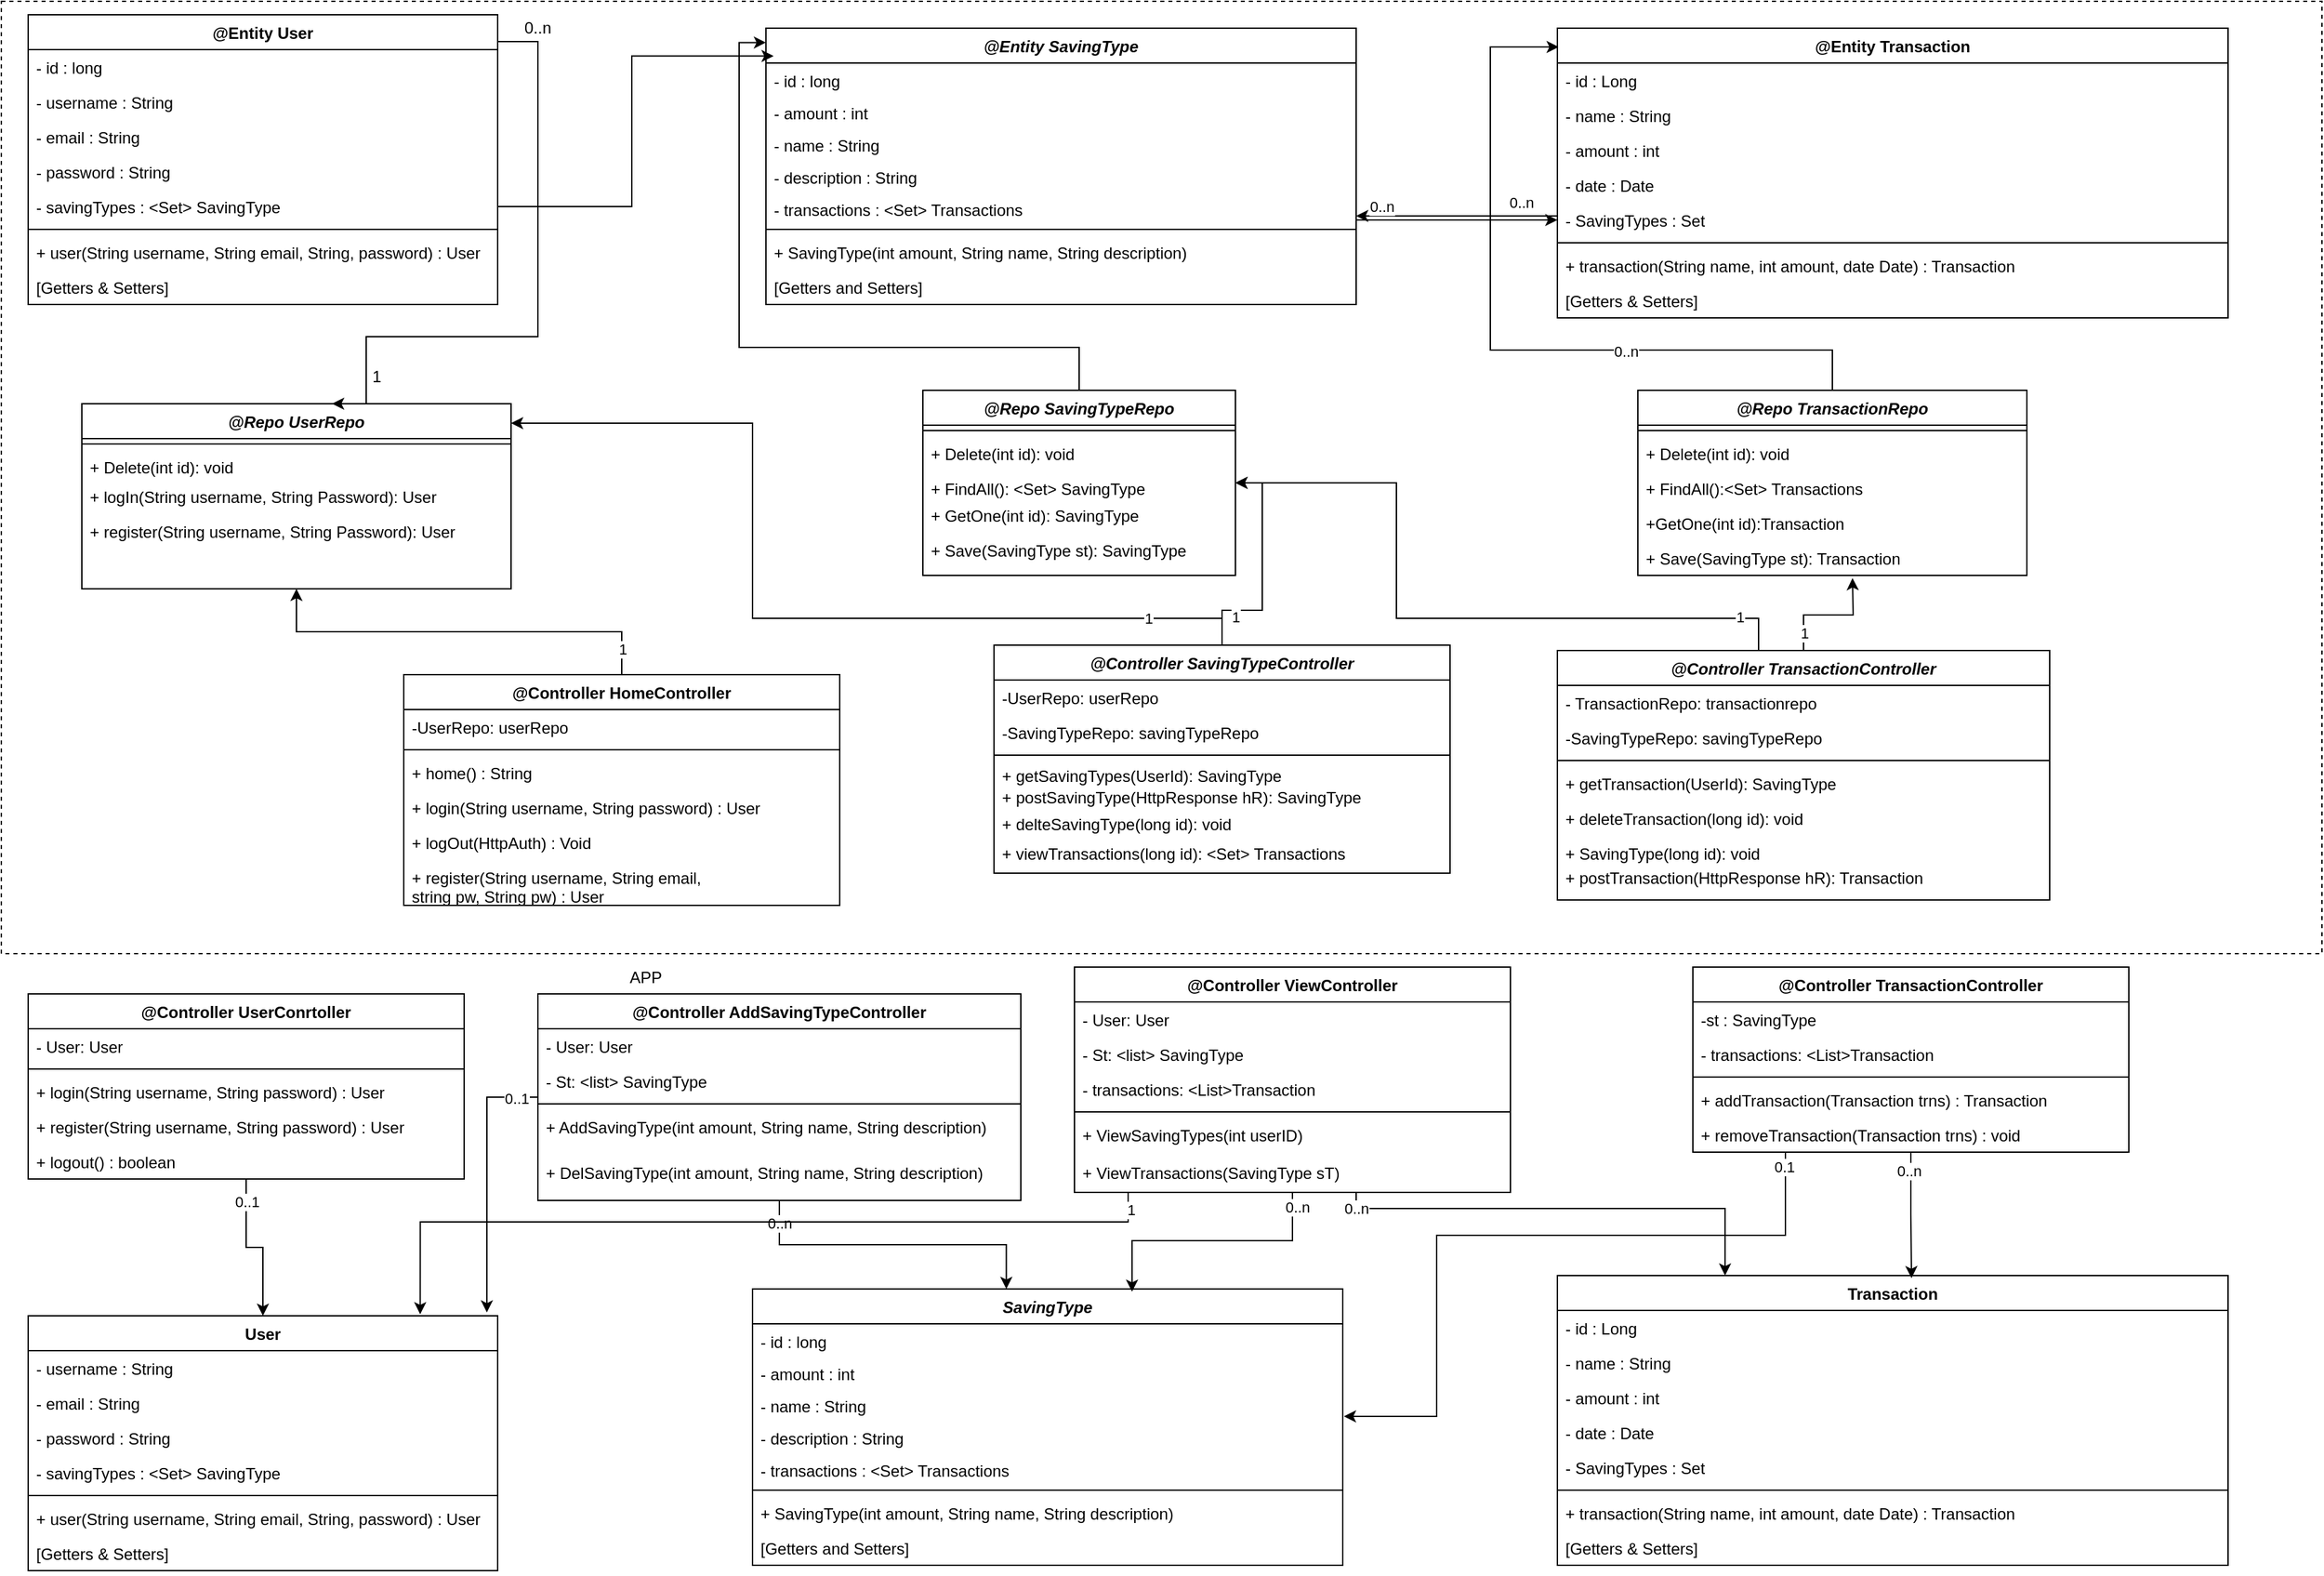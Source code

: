 <mxfile version="14.4.2" type="device"><diagram id="C5RBs43oDa-KdzZeNtuy" name="Page-1"><mxGraphModel dx="4264" dy="1872" grid="1" gridSize="10" guides="1" tooltips="1" connect="1" arrows="1" fold="1" page="1" pageScale="1" pageWidth="827" pageHeight="1169" math="0" shadow="0"><root><mxCell id="WIyWlLk6GJQsqaUBKTNV-0"/><mxCell id="WIyWlLk6GJQsqaUBKTNV-1" parent="WIyWlLk6GJQsqaUBKTNV-0"/><mxCell id="amYVbLaIpJtl5_xowqrX-1" value="" style="rounded=0;whiteSpace=wrap;html=1;fillColor=none;dashed=1;" parent="WIyWlLk6GJQsqaUBKTNV-1" vertex="1"><mxGeometry x="-20" y="20" width="1730" height="710" as="geometry"/></mxCell><mxCell id="amYVbLaIpJtl5_xowqrX-3" value="&lt;div&gt;APP&lt;/div&gt;&lt;div&gt;&lt;br&gt;&lt;/div&gt;" style="text;html=1;align=center;verticalAlign=middle;resizable=0;points=[];autosize=1;" parent="WIyWlLk6GJQsqaUBKTNV-1" vertex="1"><mxGeometry x="440" y="740" width="40" height="30" as="geometry"/></mxCell><mxCell id="amYVbLaIpJtl5_xowqrX-4" value="@Entity SavingType" style="swimlane;fontStyle=3;align=center;verticalAlign=top;childLayout=stackLayout;horizontal=1;startSize=26;horizontalStack=0;resizeParent=1;resizeLast=0;collapsible=1;marginBottom=0;rounded=0;shadow=0;strokeWidth=1;" parent="WIyWlLk6GJQsqaUBKTNV-1" vertex="1"><mxGeometry x="550" y="40" width="440" height="206" as="geometry"><mxRectangle x="230" y="140" width="160" height="26" as="alternateBounds"/></mxGeometry></mxCell><mxCell id="amYVbLaIpJtl5_xowqrX-5" value="- id : long" style="text;align=left;verticalAlign=top;spacingLeft=4;spacingRight=4;overflow=hidden;rotatable=0;points=[[0,0.5],[1,0.5]];portConstraint=eastwest;" parent="amYVbLaIpJtl5_xowqrX-4" vertex="1"><mxGeometry y="26" width="440" height="24" as="geometry"/></mxCell><mxCell id="AFmu94YP1Q8rwtuMa9Ht-11" value="- amount : int" style="text;align=left;verticalAlign=top;spacingLeft=4;spacingRight=4;overflow=hidden;rotatable=0;points=[[0,0.5],[1,0.5]];portConstraint=eastwest;" vertex="1" parent="amYVbLaIpJtl5_xowqrX-4"><mxGeometry y="50" width="440" height="24" as="geometry"/></mxCell><mxCell id="AFmu94YP1Q8rwtuMa9Ht-12" value="- name : String" style="text;align=left;verticalAlign=top;spacingLeft=4;spacingRight=4;overflow=hidden;rotatable=0;points=[[0,0.5],[1,0.5]];portConstraint=eastwest;" vertex="1" parent="amYVbLaIpJtl5_xowqrX-4"><mxGeometry y="74" width="440" height="24" as="geometry"/></mxCell><mxCell id="AFmu94YP1Q8rwtuMa9Ht-13" value="- description : String" style="text;align=left;verticalAlign=top;spacingLeft=4;spacingRight=4;overflow=hidden;rotatable=0;points=[[0,0.5],[1,0.5]];portConstraint=eastwest;" vertex="1" parent="amYVbLaIpJtl5_xowqrX-4"><mxGeometry y="98" width="440" height="24" as="geometry"/></mxCell><mxCell id="AFmu94YP1Q8rwtuMa9Ht-14" value="- transactions : &lt;Set&gt; Transactions" style="text;align=left;verticalAlign=top;spacingLeft=4;spacingRight=4;overflow=hidden;rotatable=0;points=[[0,0.5],[1,0.5]];portConstraint=eastwest;" vertex="1" parent="amYVbLaIpJtl5_xowqrX-4"><mxGeometry y="122" width="440" height="24" as="geometry"/></mxCell><mxCell id="amYVbLaIpJtl5_xowqrX-8" value="" style="line;html=1;strokeWidth=1;align=left;verticalAlign=middle;spacingTop=-1;spacingLeft=3;spacingRight=3;rotatable=0;labelPosition=right;points=[];portConstraint=eastwest;" parent="amYVbLaIpJtl5_xowqrX-4" vertex="1"><mxGeometry y="146" width="440" height="8" as="geometry"/></mxCell><mxCell id="amYVbLaIpJtl5_xowqrX-9" value="+ SavingType(int amount, String name, String description)" style="text;align=left;verticalAlign=top;spacingLeft=4;spacingRight=4;overflow=hidden;rotatable=0;points=[[0,0.5],[1,0.5]];portConstraint=eastwest;" parent="amYVbLaIpJtl5_xowqrX-4" vertex="1"><mxGeometry y="154" width="440" height="26" as="geometry"/></mxCell><mxCell id="AFmu94YP1Q8rwtuMa9Ht-36" value="[Getters and Setters]" style="text;align=left;verticalAlign=top;spacingLeft=4;spacingRight=4;overflow=hidden;rotatable=0;points=[[0,0.5],[1,0.5]];portConstraint=eastwest;" vertex="1" parent="amYVbLaIpJtl5_xowqrX-4"><mxGeometry y="180" width="440" height="26" as="geometry"/></mxCell><mxCell id="AFmu94YP1Q8rwtuMa9Ht-24" style="edgeStyle=orthogonalEdgeStyle;rounded=0;orthogonalLoop=1;jettySize=auto;html=1;entryX=1;entryY=0.5;entryDx=0;entryDy=0;" edge="1" parent="WIyWlLk6GJQsqaUBKTNV-1" source="amYVbLaIpJtl5_xowqrX-32" target="amYVbLaIpJtl5_xowqrX-44"><mxGeometry relative="1" as="geometry"/></mxCell><mxCell id="AFmu94YP1Q8rwtuMa9Ht-49" value="1" style="edgeLabel;html=1;align=center;verticalAlign=middle;resizable=0;points=[];" vertex="1" connectable="0" parent="AFmu94YP1Q8rwtuMa9Ht-24"><mxGeometry x="-0.748" y="-1" relative="1" as="geometry"><mxPoint x="9" as="offset"/></mxGeometry></mxCell><mxCell id="AFmu94YP1Q8rwtuMa9Ht-55" style="edgeStyle=orthogonalEdgeStyle;rounded=0;orthogonalLoop=1;jettySize=auto;html=1;entryX=1;entryY=0.105;entryDx=0;entryDy=0;entryPerimeter=0;" edge="1" parent="WIyWlLk6GJQsqaUBKTNV-1" source="amYVbLaIpJtl5_xowqrX-32" target="amYVbLaIpJtl5_xowqrX-48"><mxGeometry relative="1" as="geometry"><Array as="points"><mxPoint x="890" y="480"/><mxPoint x="540" y="480"/><mxPoint x="540" y="335"/></Array></mxGeometry></mxCell><mxCell id="AFmu94YP1Q8rwtuMa9Ht-56" value="1" style="edgeLabel;html=1;align=center;verticalAlign=middle;resizable=0;points=[];" vertex="1" connectable="0" parent="AFmu94YP1Q8rwtuMa9Ht-55"><mxGeometry x="-0.784" relative="1" as="geometry"><mxPoint as="offset"/></mxGeometry></mxCell><mxCell id="amYVbLaIpJtl5_xowqrX-32" value="@Controller SavingTypeController" style="swimlane;fontStyle=3;align=center;verticalAlign=top;childLayout=stackLayout;horizontal=1;startSize=26;horizontalStack=0;resizeParent=1;resizeLast=0;collapsible=1;marginBottom=0;rounded=0;shadow=0;strokeWidth=1;" parent="WIyWlLk6GJQsqaUBKTNV-1" vertex="1"><mxGeometry x="720" y="500" width="340" height="170" as="geometry"><mxRectangle x="230" y="140" width="160" height="26" as="alternateBounds"/></mxGeometry></mxCell><mxCell id="AFmu94YP1Q8rwtuMa9Ht-54" value="-UserRepo: userRepo" style="text;align=left;verticalAlign=top;spacingLeft=4;spacingRight=4;overflow=hidden;rotatable=0;points=[[0,0.5],[1,0.5]];portConstraint=eastwest;rounded=0;shadow=0;html=0;" vertex="1" parent="amYVbLaIpJtl5_xowqrX-32"><mxGeometry y="26" width="340" height="26" as="geometry"/></mxCell><mxCell id="AFmu94YP1Q8rwtuMa9Ht-66" value="-SavingTypeRepo: savingTypeRepo" style="text;align=left;verticalAlign=top;spacingLeft=4;spacingRight=4;overflow=hidden;rotatable=0;points=[[0,0.5],[1,0.5]];portConstraint=eastwest;rounded=0;shadow=0;html=0;" vertex="1" parent="amYVbLaIpJtl5_xowqrX-32"><mxGeometry y="52" width="340" height="26" as="geometry"/></mxCell><mxCell id="amYVbLaIpJtl5_xowqrX-34" value="" style="line;html=1;strokeWidth=1;align=left;verticalAlign=middle;spacingTop=-1;spacingLeft=3;spacingRight=3;rotatable=0;labelPosition=right;points=[];portConstraint=eastwest;" parent="amYVbLaIpJtl5_xowqrX-32" vertex="1"><mxGeometry y="78" width="340" height="8" as="geometry"/></mxCell><mxCell id="AFmu94YP1Q8rwtuMa9Ht-21" style="edgeStyle=orthogonalEdgeStyle;rounded=0;orthogonalLoop=1;jettySize=auto;html=1;" edge="1" parent="WIyWlLk6GJQsqaUBKTNV-1" source="amYVbLaIpJtl5_xowqrX-35"><mxGeometry relative="1" as="geometry"><mxPoint x="1360" y="450" as="targetPoint"/></mxGeometry></mxCell><mxCell id="AFmu94YP1Q8rwtuMa9Ht-50" value="1" style="edgeLabel;html=1;align=center;verticalAlign=middle;resizable=0;points=[];" vertex="1" connectable="0" parent="AFmu94YP1Q8rwtuMa9Ht-21"><mxGeometry x="-0.7" relative="1" as="geometry"><mxPoint as="offset"/></mxGeometry></mxCell><mxCell id="AFmu94YP1Q8rwtuMa9Ht-67" style="edgeStyle=orthogonalEdgeStyle;rounded=0;orthogonalLoop=1;jettySize=auto;html=1;entryX=1;entryY=0.5;entryDx=0;entryDy=0;" edge="1" parent="WIyWlLk6GJQsqaUBKTNV-1" source="amYVbLaIpJtl5_xowqrX-35" target="amYVbLaIpJtl5_xowqrX-44"><mxGeometry relative="1" as="geometry"><Array as="points"><mxPoint x="1290" y="480"/><mxPoint x="1020" y="480"/><mxPoint x="1020" y="379"/></Array></mxGeometry></mxCell><mxCell id="AFmu94YP1Q8rwtuMa9Ht-68" value="1" style="edgeLabel;html=1;align=center;verticalAlign=middle;resizable=0;points=[];" vertex="1" connectable="0" parent="AFmu94YP1Q8rwtuMa9Ht-67"><mxGeometry x="-0.852" y="-1" relative="1" as="geometry"><mxPoint as="offset"/></mxGeometry></mxCell><mxCell id="amYVbLaIpJtl5_xowqrX-35" value="@Controller TransactionController" style="swimlane;fontStyle=3;align=center;verticalAlign=top;childLayout=stackLayout;horizontal=1;startSize=26;horizontalStack=0;resizeParent=1;resizeLast=0;collapsible=1;marginBottom=0;rounded=0;shadow=0;strokeWidth=1;" parent="WIyWlLk6GJQsqaUBKTNV-1" vertex="1"><mxGeometry x="1140" y="504" width="367" height="186" as="geometry"><mxRectangle x="230" y="140" width="160" height="26" as="alternateBounds"/></mxGeometry></mxCell><mxCell id="amYVbLaIpJtl5_xowqrX-36" value="- TransactionRepo: transactionrepo" style="text;align=left;verticalAlign=top;spacingLeft=4;spacingRight=4;overflow=hidden;rotatable=0;points=[[0,0.5],[1,0.5]];portConstraint=eastwest;rounded=0;shadow=0;html=0;" parent="amYVbLaIpJtl5_xowqrX-35" vertex="1"><mxGeometry y="26" width="367" height="26" as="geometry"/></mxCell><mxCell id="amYVbLaIpJtl5_xowqrX-33" value="-SavingTypeRepo: savingTypeRepo" style="text;align=left;verticalAlign=top;spacingLeft=4;spacingRight=4;overflow=hidden;rotatable=0;points=[[0,0.5],[1,0.5]];portConstraint=eastwest;rounded=0;shadow=0;html=0;" parent="amYVbLaIpJtl5_xowqrX-35" vertex="1"><mxGeometry y="52" width="367" height="26" as="geometry"/></mxCell><mxCell id="amYVbLaIpJtl5_xowqrX-37" value="" style="line;html=1;strokeWidth=1;align=left;verticalAlign=middle;spacingTop=-1;spacingLeft=3;spacingRight=3;rotatable=0;labelPosition=right;points=[];portConstraint=eastwest;" parent="amYVbLaIpJtl5_xowqrX-35" vertex="1"><mxGeometry y="78" width="367" height="8" as="geometry"/></mxCell><mxCell id="AFmu94YP1Q8rwtuMa9Ht-61" value="+ getTransaction(UserId): SavingType" style="text;strokeColor=none;fillColor=none;align=left;verticalAlign=top;spacingLeft=4;spacingRight=4;overflow=hidden;rotatable=0;points=[[0,0.5],[1,0.5]];portConstraint=eastwest;" vertex="1" parent="amYVbLaIpJtl5_xowqrX-35"><mxGeometry y="86" width="367" height="26" as="geometry"/></mxCell><mxCell id="AFmu94YP1Q8rwtuMa9Ht-37" style="edgeStyle=orthogonalEdgeStyle;rounded=0;orthogonalLoop=1;jettySize=auto;html=1;entryX=0;entryY=0.052;entryDx=0;entryDy=0;entryPerimeter=0;" edge="1" parent="WIyWlLk6GJQsqaUBKTNV-1" source="amYVbLaIpJtl5_xowqrX-44" target="amYVbLaIpJtl5_xowqrX-4"><mxGeometry relative="1" as="geometry"/></mxCell><mxCell id="amYVbLaIpJtl5_xowqrX-44" value="@Repo SavingTypeRepo" style="swimlane;fontStyle=3;align=center;verticalAlign=top;childLayout=stackLayout;horizontal=1;startSize=26;horizontalStack=0;resizeParent=1;resizeLast=0;collapsible=1;marginBottom=0;rounded=0;shadow=0;strokeWidth=1;" parent="WIyWlLk6GJQsqaUBKTNV-1" vertex="1"><mxGeometry x="667" y="310" width="233" height="138" as="geometry"><mxRectangle x="230" y="140" width="160" height="26" as="alternateBounds"/></mxGeometry></mxCell><mxCell id="amYVbLaIpJtl5_xowqrX-46" value="" style="line;html=1;strokeWidth=1;align=left;verticalAlign=middle;spacingTop=-1;spacingLeft=3;spacingRight=3;rotatable=0;labelPosition=right;points=[];portConstraint=eastwest;" parent="amYVbLaIpJtl5_xowqrX-44" vertex="1"><mxGeometry y="26" width="233" height="8" as="geometry"/></mxCell><mxCell id="AFmu94YP1Q8rwtuMa9Ht-33" value="+ Delete(int id): void" style="text;strokeColor=none;fillColor=none;align=left;verticalAlign=top;spacingLeft=4;spacingRight=4;overflow=hidden;rotatable=0;points=[[0,0.5],[1,0.5]];portConstraint=eastwest;" vertex="1" parent="amYVbLaIpJtl5_xowqrX-44"><mxGeometry y="34" width="233" height="26" as="geometry"/></mxCell><mxCell id="AFmu94YP1Q8rwtuMa9Ht-39" value="+ FindAll(): &lt;Set&gt; SavingType" style="text;strokeColor=none;fillColor=none;align=left;verticalAlign=top;spacingLeft=4;spacingRight=4;overflow=hidden;rotatable=0;points=[[0,0.5],[1,0.5]];portConstraint=eastwest;" vertex="1" parent="amYVbLaIpJtl5_xowqrX-44"><mxGeometry y="60" width="233" height="26" as="geometry"/></mxCell><mxCell id="amYVbLaIpJtl5_xowqrX-48" value="@Repo UserRepo" style="swimlane;fontStyle=3;align=center;verticalAlign=top;childLayout=stackLayout;horizontal=1;startSize=26;horizontalStack=0;resizeParent=1;resizeLast=0;collapsible=1;marginBottom=0;rounded=0;shadow=0;strokeWidth=1;" parent="WIyWlLk6GJQsqaUBKTNV-1" vertex="1"><mxGeometry x="40" y="320" width="320" height="138" as="geometry"><mxRectangle x="230" y="140" width="160" height="26" as="alternateBounds"/></mxGeometry></mxCell><mxCell id="amYVbLaIpJtl5_xowqrX-50" value="" style="line;html=1;strokeWidth=1;align=left;verticalAlign=middle;spacingTop=-1;spacingLeft=3;spacingRight=3;rotatable=0;labelPosition=right;points=[];portConstraint=eastwest;" parent="amYVbLaIpJtl5_xowqrX-48" vertex="1"><mxGeometry y="26" width="320" height="8" as="geometry"/></mxCell><mxCell id="AFmu94YP1Q8rwtuMa9Ht-34" value="+ Delete(int id): void" style="text;strokeColor=none;fillColor=none;align=left;verticalAlign=top;spacingLeft=4;spacingRight=4;overflow=hidden;rotatable=0;points=[[0,0.5],[1,0.5]];portConstraint=eastwest;" vertex="1" parent="amYVbLaIpJtl5_xowqrX-48"><mxGeometry y="34" width="320" height="26" as="geometry"/></mxCell><mxCell id="AFmu94YP1Q8rwtuMa9Ht-26" style="edgeStyle=orthogonalEdgeStyle;rounded=0;orthogonalLoop=1;jettySize=auto;html=1;entryX=0.002;entryY=0.065;entryDx=0;entryDy=0;entryPerimeter=0;" edge="1" parent="WIyWlLk6GJQsqaUBKTNV-1" source="amYVbLaIpJtl5_xowqrX-52" target="XlY_Arc7sVpjCkt1QV-s-22"><mxGeometry relative="1" as="geometry"><Array as="points"><mxPoint x="1345" y="280"/><mxPoint x="1090" y="280"/><mxPoint x="1090" y="54"/></Array></mxGeometry></mxCell><mxCell id="AFmu94YP1Q8rwtuMa9Ht-31" value="0..n" style="edgeLabel;html=1;align=center;verticalAlign=middle;resizable=0;points=[];" vertex="1" connectable="0" parent="AFmu94YP1Q8rwtuMa9Ht-26"><mxGeometry x="-0.346" y="1" relative="1" as="geometry"><mxPoint as="offset"/></mxGeometry></mxCell><mxCell id="amYVbLaIpJtl5_xowqrX-52" value="@Repo TransactionRepo" style="swimlane;fontStyle=3;align=center;verticalAlign=top;childLayout=stackLayout;horizontal=1;startSize=26;horizontalStack=0;resizeParent=1;resizeLast=0;collapsible=1;marginBottom=0;rounded=0;shadow=0;strokeWidth=1;" parent="WIyWlLk6GJQsqaUBKTNV-1" vertex="1"><mxGeometry x="1200" y="310" width="290" height="138" as="geometry"><mxRectangle x="230" y="140" width="160" height="26" as="alternateBounds"/></mxGeometry></mxCell><mxCell id="amYVbLaIpJtl5_xowqrX-54" value="" style="line;html=1;strokeWidth=1;align=left;verticalAlign=middle;spacingTop=-1;spacingLeft=3;spacingRight=3;rotatable=0;labelPosition=right;points=[];portConstraint=eastwest;" parent="amYVbLaIpJtl5_xowqrX-52" vertex="1"><mxGeometry y="26" width="290" height="8" as="geometry"/></mxCell><mxCell id="AFmu94YP1Q8rwtuMa9Ht-20" value="+ Delete(int id): void" style="text;strokeColor=none;fillColor=none;align=left;verticalAlign=top;spacingLeft=4;spacingRight=4;overflow=hidden;rotatable=0;points=[[0,0.5],[1,0.5]];portConstraint=eastwest;" vertex="1" parent="amYVbLaIpJtl5_xowqrX-52"><mxGeometry y="34" width="290" height="26" as="geometry"/></mxCell><mxCell id="AFmu94YP1Q8rwtuMa9Ht-19" value="+ FindAll():&lt;Set&gt; Transactions " style="text;strokeColor=none;fillColor=none;align=left;verticalAlign=top;spacingLeft=4;spacingRight=4;overflow=hidden;rotatable=0;points=[[0,0.5],[1,0.5]];portConstraint=eastwest;" vertex="1" parent="amYVbLaIpJtl5_xowqrX-52"><mxGeometry y="60" width="290" height="26" as="geometry"/></mxCell><mxCell id="AFmu94YP1Q8rwtuMa9Ht-38" value="+GetOne(int id):Transaction" style="text;strokeColor=none;fillColor=none;align=left;verticalAlign=top;spacingLeft=4;spacingRight=4;overflow=hidden;rotatable=0;points=[[0,0.5],[1,0.5]];portConstraint=eastwest;" vertex="1" parent="amYVbLaIpJtl5_xowqrX-52"><mxGeometry y="86" width="290" height="26" as="geometry"/></mxCell><mxCell id="AFmu94YP1Q8rwtuMa9Ht-44" style="edgeStyle=orthogonalEdgeStyle;rounded=0;orthogonalLoop=1;jettySize=auto;html=1;entryX=0.5;entryY=1;entryDx=0;entryDy=0;" edge="1" parent="WIyWlLk6GJQsqaUBKTNV-1" source="XlY_Arc7sVpjCkt1QV-s-0" target="amYVbLaIpJtl5_xowqrX-48"><mxGeometry relative="1" as="geometry"/></mxCell><mxCell id="AFmu94YP1Q8rwtuMa9Ht-48" value="1" style="edgeLabel;html=1;align=center;verticalAlign=middle;resizable=0;points=[];" vertex="1" connectable="0" parent="AFmu94YP1Q8rwtuMa9Ht-44"><mxGeometry x="-0.873" relative="1" as="geometry"><mxPoint as="offset"/></mxGeometry></mxCell><mxCell id="XlY_Arc7sVpjCkt1QV-s-0" value="@Controller HomeController" style="swimlane;fontStyle=1;align=center;verticalAlign=top;childLayout=stackLayout;horizontal=1;startSize=26;horizontalStack=0;resizeParent=1;resizeParentMax=0;resizeLast=0;collapsible=1;marginBottom=0;" parent="WIyWlLk6GJQsqaUBKTNV-1" vertex="1"><mxGeometry x="280" y="522" width="325" height="172" as="geometry"/></mxCell><mxCell id="AFmu94YP1Q8rwtuMa9Ht-45" value="-UserRepo: userRepo" style="text;align=left;verticalAlign=top;spacingLeft=4;spacingRight=4;overflow=hidden;rotatable=0;points=[[0,0.5],[1,0.5]];portConstraint=eastwest;rounded=0;shadow=0;html=0;" vertex="1" parent="XlY_Arc7sVpjCkt1QV-s-0"><mxGeometry y="26" width="325" height="26" as="geometry"/></mxCell><mxCell id="XlY_Arc7sVpjCkt1QV-s-2" value="" style="line;strokeWidth=1;fillColor=none;align=left;verticalAlign=middle;spacingTop=-1;spacingLeft=3;spacingRight=3;rotatable=0;labelPosition=right;points=[];portConstraint=eastwest;" parent="XlY_Arc7sVpjCkt1QV-s-0" vertex="1"><mxGeometry y="52" width="325" height="8" as="geometry"/></mxCell><mxCell id="XlY_Arc7sVpjCkt1QV-s-3" value="+ home() : String" style="text;strokeColor=none;fillColor=none;align=left;verticalAlign=top;spacingLeft=4;spacingRight=4;overflow=hidden;rotatable=0;points=[[0,0.5],[1,0.5]];portConstraint=eastwest;" parent="XlY_Arc7sVpjCkt1QV-s-0" vertex="1"><mxGeometry y="60" width="325" height="26" as="geometry"/></mxCell><mxCell id="XlY_Arc7sVpjCkt1QV-s-4" value="+ login(String username, String password) : User" style="text;strokeColor=none;fillColor=none;align=left;verticalAlign=top;spacingLeft=4;spacingRight=4;overflow=hidden;rotatable=0;points=[[0,0.5],[1,0.5]];portConstraint=eastwest;" parent="XlY_Arc7sVpjCkt1QV-s-0" vertex="1"><mxGeometry y="86" width="325" height="26" as="geometry"/></mxCell><mxCell id="AFmu94YP1Q8rwtuMa9Ht-128" value="+ logOut(HttpAuth) : Void" style="text;strokeColor=none;fillColor=none;align=left;verticalAlign=top;spacingLeft=4;spacingRight=4;overflow=hidden;rotatable=0;points=[[0,0.5],[1,0.5]];portConstraint=eastwest;" vertex="1" parent="XlY_Arc7sVpjCkt1QV-s-0"><mxGeometry y="112" width="325" height="26" as="geometry"/></mxCell><mxCell id="XlY_Arc7sVpjCkt1QV-s-5" value="+ register(String username, String email, &#xA;string pw, String pw) : User" style="text;strokeColor=none;fillColor=none;align=left;verticalAlign=top;spacingLeft=4;spacingRight=4;overflow=hidden;rotatable=0;points=[[0,0.5],[1,0.5]];portConstraint=eastwest;" parent="XlY_Arc7sVpjCkt1QV-s-0" vertex="1"><mxGeometry y="138" width="325" height="34" as="geometry"/></mxCell><mxCell id="AFmu94YP1Q8rwtuMa9Ht-42" style="edgeStyle=orthogonalEdgeStyle;rounded=0;orthogonalLoop=1;jettySize=auto;html=1;entryX=0.583;entryY=0;entryDx=0;entryDy=0;entryPerimeter=0;" edge="1" parent="WIyWlLk6GJQsqaUBKTNV-1" source="XlY_Arc7sVpjCkt1QV-s-7" target="amYVbLaIpJtl5_xowqrX-48"><mxGeometry relative="1" as="geometry"><Array as="points"><mxPoint x="380" y="50"/><mxPoint x="380" y="270"/><mxPoint x="252" y="270"/></Array></mxGeometry></mxCell><mxCell id="XlY_Arc7sVpjCkt1QV-s-7" value="@Entity User" style="swimlane;fontStyle=1;align=center;verticalAlign=top;childLayout=stackLayout;horizontal=1;startSize=26;horizontalStack=0;resizeParent=1;resizeParentMax=0;resizeLast=0;collapsible=1;marginBottom=0;" parent="WIyWlLk6GJQsqaUBKTNV-1" vertex="1"><mxGeometry y="30" width="350" height="216" as="geometry"/></mxCell><mxCell id="AFmu94YP1Q8rwtuMa9Ht-147" value="- id : long" style="text;strokeColor=none;fillColor=none;align=left;verticalAlign=top;spacingLeft=4;spacingRight=4;overflow=hidden;rotatable=0;points=[[0,0.5],[1,0.5]];portConstraint=eastwest;" vertex="1" parent="XlY_Arc7sVpjCkt1QV-s-7"><mxGeometry y="26" width="350" height="26" as="geometry"/></mxCell><mxCell id="XlY_Arc7sVpjCkt1QV-s-8" value="- username : String" style="text;strokeColor=none;fillColor=none;align=left;verticalAlign=top;spacingLeft=4;spacingRight=4;overflow=hidden;rotatable=0;points=[[0,0.5],[1,0.5]];portConstraint=eastwest;" parent="XlY_Arc7sVpjCkt1QV-s-7" vertex="1"><mxGeometry y="52" width="350" height="26" as="geometry"/></mxCell><mxCell id="XlY_Arc7sVpjCkt1QV-s-11" value="- email : String" style="text;strokeColor=none;fillColor=none;align=left;verticalAlign=top;spacingLeft=4;spacingRight=4;overflow=hidden;rotatable=0;points=[[0,0.5],[1,0.5]];portConstraint=eastwest;" parent="XlY_Arc7sVpjCkt1QV-s-7" vertex="1"><mxGeometry y="78" width="350" height="26" as="geometry"/></mxCell><mxCell id="XlY_Arc7sVpjCkt1QV-s-12" value="- password : String" style="text;strokeColor=none;fillColor=none;align=left;verticalAlign=top;spacingLeft=4;spacingRight=4;overflow=hidden;rotatable=0;points=[[0,0.5],[1,0.5]];portConstraint=eastwest;" parent="XlY_Arc7sVpjCkt1QV-s-7" vertex="1"><mxGeometry y="104" width="350" height="26" as="geometry"/></mxCell><mxCell id="XlY_Arc7sVpjCkt1QV-s-13" value="- savingTypes : &lt;Set&gt; SavingType" style="text;strokeColor=none;fillColor=none;align=left;verticalAlign=top;spacingLeft=4;spacingRight=4;overflow=hidden;rotatable=0;points=[[0,0.5],[1,0.5]];portConstraint=eastwest;" parent="XlY_Arc7sVpjCkt1QV-s-7" vertex="1"><mxGeometry y="130" width="350" height="26" as="geometry"/></mxCell><mxCell id="XlY_Arc7sVpjCkt1QV-s-9" value="" style="line;strokeWidth=1;fillColor=none;align=left;verticalAlign=middle;spacingTop=-1;spacingLeft=3;spacingRight=3;rotatable=0;labelPosition=right;points=[];portConstraint=eastwest;" parent="XlY_Arc7sVpjCkt1QV-s-7" vertex="1"><mxGeometry y="156" width="350" height="8" as="geometry"/></mxCell><mxCell id="XlY_Arc7sVpjCkt1QV-s-10" value="+ user(String username, String email, String, password) : User" style="text;strokeColor=none;fillColor=none;align=left;verticalAlign=top;spacingLeft=4;spacingRight=4;overflow=hidden;rotatable=0;points=[[0,0.5],[1,0.5]];portConstraint=eastwest;" parent="XlY_Arc7sVpjCkt1QV-s-7" vertex="1"><mxGeometry y="164" width="350" height="26" as="geometry"/></mxCell><mxCell id="XlY_Arc7sVpjCkt1QV-s-30" value="[Getters &amp; Setters]" style="text;strokeColor=none;fillColor=none;align=left;verticalAlign=top;spacingLeft=4;spacingRight=4;overflow=hidden;rotatable=0;points=[[0,0.5],[1,0.5]];portConstraint=eastwest;" parent="XlY_Arc7sVpjCkt1QV-s-7" vertex="1"><mxGeometry y="190" width="350" height="26" as="geometry"/></mxCell><mxCell id="AFmu94YP1Q8rwtuMa9Ht-32" style="edgeStyle=orthogonalEdgeStyle;rounded=0;orthogonalLoop=1;jettySize=auto;html=1;" edge="1" parent="WIyWlLk6GJQsqaUBKTNV-1" source="XlY_Arc7sVpjCkt1QV-s-22"><mxGeometry relative="1" as="geometry"><mxPoint x="990" y="180" as="targetPoint"/><Array as="points"><mxPoint x="1080" y="180"/><mxPoint x="1080" y="180"/></Array></mxGeometry></mxCell><mxCell id="XlY_Arc7sVpjCkt1QV-s-22" value="@Entity Transaction" style="swimlane;fontStyle=1;align=center;verticalAlign=top;childLayout=stackLayout;horizontal=1;startSize=26;horizontalStack=0;resizeParent=1;resizeParentMax=0;resizeLast=0;collapsible=1;marginBottom=0;" parent="WIyWlLk6GJQsqaUBKTNV-1" vertex="1"><mxGeometry x="1140" y="40" width="500" height="216" as="geometry"/></mxCell><mxCell id="XlY_Arc7sVpjCkt1QV-s-23" value="- id : Long" style="text;strokeColor=none;fillColor=none;align=left;verticalAlign=top;spacingLeft=4;spacingRight=4;overflow=hidden;rotatable=0;points=[[0,0.5],[1,0.5]];portConstraint=eastwest;" parent="XlY_Arc7sVpjCkt1QV-s-22" vertex="1"><mxGeometry y="26" width="500" height="26" as="geometry"/></mxCell><mxCell id="XlY_Arc7sVpjCkt1QV-s-26" value="- name : String" style="text;strokeColor=none;fillColor=none;align=left;verticalAlign=top;spacingLeft=4;spacingRight=4;overflow=hidden;rotatable=0;points=[[0,0.5],[1,0.5]];portConstraint=eastwest;" parent="XlY_Arc7sVpjCkt1QV-s-22" vertex="1"><mxGeometry y="52" width="500" height="26" as="geometry"/></mxCell><mxCell id="XlY_Arc7sVpjCkt1QV-s-27" value="- amount : int" style="text;strokeColor=none;fillColor=none;align=left;verticalAlign=top;spacingLeft=4;spacingRight=4;overflow=hidden;rotatable=0;points=[[0,0.5],[1,0.5]];portConstraint=eastwest;" parent="XlY_Arc7sVpjCkt1QV-s-22" vertex="1"><mxGeometry y="78" width="500" height="26" as="geometry"/></mxCell><mxCell id="XlY_Arc7sVpjCkt1QV-s-28" value="- date : Date" style="text;strokeColor=none;fillColor=none;align=left;verticalAlign=top;spacingLeft=4;spacingRight=4;overflow=hidden;rotatable=0;points=[[0,0.5],[1,0.5]];portConstraint=eastwest;" parent="XlY_Arc7sVpjCkt1QV-s-22" vertex="1"><mxGeometry y="104" width="500" height="26" as="geometry"/></mxCell><mxCell id="XlY_Arc7sVpjCkt1QV-s-32" value="- SavingTypes : Set" style="text;strokeColor=none;fillColor=none;align=left;verticalAlign=top;spacingLeft=4;spacingRight=4;overflow=hidden;rotatable=0;points=[[0,0.5],[1,0.5]];portConstraint=eastwest;" parent="XlY_Arc7sVpjCkt1QV-s-22" vertex="1"><mxGeometry y="130" width="500" height="26" as="geometry"/></mxCell><mxCell id="XlY_Arc7sVpjCkt1QV-s-24" value="" style="line;strokeWidth=1;fillColor=none;align=left;verticalAlign=middle;spacingTop=-1;spacingLeft=3;spacingRight=3;rotatable=0;labelPosition=right;points=[];portConstraint=eastwest;" parent="XlY_Arc7sVpjCkt1QV-s-22" vertex="1"><mxGeometry y="156" width="500" height="8" as="geometry"/></mxCell><mxCell id="XlY_Arc7sVpjCkt1QV-s-25" value="+ transaction(String name, int amount, date Date) : Transaction" style="text;strokeColor=none;fillColor=none;align=left;verticalAlign=top;spacingLeft=4;spacingRight=4;overflow=hidden;rotatable=0;points=[[0,0.5],[1,0.5]];portConstraint=eastwest;" parent="XlY_Arc7sVpjCkt1QV-s-22" vertex="1"><mxGeometry y="164" width="500" height="26" as="geometry"/></mxCell><mxCell id="XlY_Arc7sVpjCkt1QV-s-29" value="[Getters &amp; Setters]" style="text;strokeColor=none;fillColor=none;align=left;verticalAlign=top;spacingLeft=4;spacingRight=4;overflow=hidden;rotatable=0;points=[[0,0.5],[1,0.5]];portConstraint=eastwest;" parent="XlY_Arc7sVpjCkt1QV-s-22" vertex="1"><mxGeometry y="190" width="500" height="26" as="geometry"/></mxCell><mxCell id="AFmu94YP1Q8rwtuMa9Ht-6" style="edgeStyle=orthogonalEdgeStyle;rounded=0;orthogonalLoop=1;jettySize=auto;html=1;entryX=0.013;entryY=0.101;entryDx=0;entryDy=0;entryPerimeter=0;" edge="1" parent="WIyWlLk6GJQsqaUBKTNV-1" source="XlY_Arc7sVpjCkt1QV-s-13" target="amYVbLaIpJtl5_xowqrX-4"><mxGeometry relative="1" as="geometry"/></mxCell><mxCell id="AFmu94YP1Q8rwtuMa9Ht-7" value="0..n" style="text;html=1;strokeColor=none;fillColor=none;align=center;verticalAlign=middle;whiteSpace=wrap;rounded=0;" vertex="1" parent="WIyWlLk6GJQsqaUBKTNV-1"><mxGeometry x="360" y="30" width="40" height="20" as="geometry"/></mxCell><mxCell id="AFmu94YP1Q8rwtuMa9Ht-9" value="1" style="text;html=1;strokeColor=none;fillColor=none;align=center;verticalAlign=middle;whiteSpace=wrap;rounded=0;" vertex="1" parent="WIyWlLk6GJQsqaUBKTNV-1"><mxGeometry x="240" y="290" width="40" height="20" as="geometry"/></mxCell><mxCell id="AFmu94YP1Q8rwtuMa9Ht-15" style="edgeStyle=orthogonalEdgeStyle;rounded=0;orthogonalLoop=1;jettySize=auto;html=1;entryX=0;entryY=0.5;entryDx=0;entryDy=0;" edge="1" parent="WIyWlLk6GJQsqaUBKTNV-1" source="AFmu94YP1Q8rwtuMa9Ht-14" target="XlY_Arc7sVpjCkt1QV-s-32"><mxGeometry relative="1" as="geometry"><Array as="points"><mxPoint x="1070" y="183"/><mxPoint x="1070" y="183"/></Array></mxGeometry></mxCell><mxCell id="AFmu94YP1Q8rwtuMa9Ht-16" value="0..n" style="edgeLabel;html=1;align=center;verticalAlign=middle;resizable=0;points=[];" vertex="1" connectable="0" parent="AFmu94YP1Q8rwtuMa9Ht-15"><mxGeometry x="-0.811" y="3" relative="1" as="geometry"><mxPoint x="4.8" y="-7" as="offset"/></mxGeometry></mxCell><mxCell id="AFmu94YP1Q8rwtuMa9Ht-17" value="0..n" style="edgeLabel;html=1;align=center;verticalAlign=middle;resizable=0;points=[];" vertex="1" connectable="0" parent="AFmu94YP1Q8rwtuMa9Ht-15"><mxGeometry x="0.603" relative="1" as="geometry"><mxPoint x="2.5" y="-13" as="offset"/></mxGeometry></mxCell><mxCell id="AFmu94YP1Q8rwtuMa9Ht-40" value="+ GetOne(int id): SavingType" style="text;strokeColor=none;fillColor=none;align=left;verticalAlign=top;spacingLeft=4;spacingRight=4;overflow=hidden;rotatable=0;points=[[0,0.5],[1,0.5]];portConstraint=eastwest;" vertex="1" parent="WIyWlLk6GJQsqaUBKTNV-1"><mxGeometry x="667" y="390" width="233" height="26" as="geometry"/></mxCell><mxCell id="AFmu94YP1Q8rwtuMa9Ht-43" value="+ logIn(String username, String Password): User" style="text;strokeColor=none;fillColor=none;align=left;verticalAlign=top;spacingLeft=4;spacingRight=4;overflow=hidden;rotatable=0;points=[[0,0.5],[1,0.5]];portConstraint=eastwest;" vertex="1" parent="WIyWlLk6GJQsqaUBKTNV-1"><mxGeometry x="40" y="376" width="320" height="26" as="geometry"/></mxCell><mxCell id="AFmu94YP1Q8rwtuMa9Ht-46" value="+ Save(SavingType st): SavingType" style="text;strokeColor=none;fillColor=none;align=left;verticalAlign=top;spacingLeft=4;spacingRight=4;overflow=hidden;rotatable=0;points=[[0,0.5],[1,0.5]];portConstraint=eastwest;" vertex="1" parent="WIyWlLk6GJQsqaUBKTNV-1"><mxGeometry x="667" y="416" width="233" height="26" as="geometry"/></mxCell><mxCell id="AFmu94YP1Q8rwtuMa9Ht-47" value="+ register(String username, String Password): User" style="text;strokeColor=none;fillColor=none;align=left;verticalAlign=top;spacingLeft=4;spacingRight=4;overflow=hidden;rotatable=0;points=[[0,0.5],[1,0.5]];portConstraint=eastwest;" vertex="1" parent="WIyWlLk6GJQsqaUBKTNV-1"><mxGeometry x="40" y="402" width="320" height="26" as="geometry"/></mxCell><mxCell id="AFmu94YP1Q8rwtuMa9Ht-51" value="+ Save(SavingType st): Transaction" style="text;strokeColor=none;fillColor=none;align=left;verticalAlign=top;spacingLeft=4;spacingRight=4;overflow=hidden;rotatable=0;points=[[0,0.5],[1,0.5]];portConstraint=eastwest;" vertex="1" parent="WIyWlLk6GJQsqaUBKTNV-1"><mxGeometry x="1200" y="422" width="233" height="26" as="geometry"/></mxCell><mxCell id="AFmu94YP1Q8rwtuMa9Ht-53" value="+ getSavingTypes(UserId): SavingType" style="text;strokeColor=none;fillColor=none;align=left;verticalAlign=top;spacingLeft=4;spacingRight=4;overflow=hidden;rotatable=0;points=[[0,0.5],[1,0.5]];portConstraint=eastwest;" vertex="1" parent="WIyWlLk6GJQsqaUBKTNV-1"><mxGeometry x="720" y="584" width="340" height="26" as="geometry"/></mxCell><mxCell id="AFmu94YP1Q8rwtuMa9Ht-57" value="+ postSavingType(HttpResponse hR): SavingType" style="text;strokeColor=none;fillColor=none;align=left;verticalAlign=top;spacingLeft=4;spacingRight=4;overflow=hidden;rotatable=0;points=[[0,0.5],[1,0.5]];portConstraint=eastwest;" vertex="1" parent="WIyWlLk6GJQsqaUBKTNV-1"><mxGeometry x="720" y="600" width="340" height="26" as="geometry"/></mxCell><mxCell id="AFmu94YP1Q8rwtuMa9Ht-58" value="+ delteSavingType(long id): void" style="text;strokeColor=none;fillColor=none;align=left;verticalAlign=top;spacingLeft=4;spacingRight=4;overflow=hidden;rotatable=0;points=[[0,0.5],[1,0.5]];portConstraint=eastwest;" vertex="1" parent="WIyWlLk6GJQsqaUBKTNV-1"><mxGeometry x="720" y="620" width="340" height="26" as="geometry"/></mxCell><mxCell id="AFmu94YP1Q8rwtuMa9Ht-62" value="+ postTransaction(HttpResponse hR): Transaction" style="text;strokeColor=none;fillColor=none;align=left;verticalAlign=top;spacingLeft=4;spacingRight=4;overflow=hidden;rotatable=0;points=[[0,0.5],[1,0.5]];portConstraint=eastwest;" vertex="1" parent="WIyWlLk6GJQsqaUBKTNV-1"><mxGeometry x="1140" y="660" width="340" height="26" as="geometry"/></mxCell><mxCell id="AFmu94YP1Q8rwtuMa9Ht-63" value="+ deleteTransaction(long id): void" style="text;strokeColor=none;fillColor=none;align=left;verticalAlign=top;spacingLeft=4;spacingRight=4;overflow=hidden;rotatable=0;points=[[0,0.5],[1,0.5]];portConstraint=eastwest;" vertex="1" parent="WIyWlLk6GJQsqaUBKTNV-1"><mxGeometry x="1140" y="616" width="340" height="26" as="geometry"/></mxCell><mxCell id="AFmu94YP1Q8rwtuMa9Ht-64" value="+ SavingType(long id): void" style="text;strokeColor=none;fillColor=none;align=left;verticalAlign=top;spacingLeft=4;spacingRight=4;overflow=hidden;rotatable=0;points=[[0,0.5],[1,0.5]];portConstraint=eastwest;" vertex="1" parent="WIyWlLk6GJQsqaUBKTNV-1"><mxGeometry x="1140" y="642" width="340" height="26" as="geometry"/></mxCell><mxCell id="AFmu94YP1Q8rwtuMa9Ht-65" value="+ viewTransactions(long id): &lt;Set&gt; Transactions" style="text;strokeColor=none;fillColor=none;align=left;verticalAlign=top;spacingLeft=4;spacingRight=4;overflow=hidden;rotatable=0;points=[[0,0.5],[1,0.5]];portConstraint=eastwest;" vertex="1" parent="WIyWlLk6GJQsqaUBKTNV-1"><mxGeometry x="720" y="642" width="340" height="26" as="geometry"/></mxCell><mxCell id="AFmu94YP1Q8rwtuMa9Ht-77" value="SavingType" style="swimlane;fontStyle=3;align=center;verticalAlign=top;childLayout=stackLayout;horizontal=1;startSize=26;horizontalStack=0;resizeParent=1;resizeLast=0;collapsible=1;marginBottom=0;rounded=0;shadow=0;strokeWidth=1;" vertex="1" parent="WIyWlLk6GJQsqaUBKTNV-1"><mxGeometry x="540" y="980" width="440" height="206" as="geometry"><mxRectangle x="230" y="140" width="160" height="26" as="alternateBounds"/></mxGeometry></mxCell><mxCell id="AFmu94YP1Q8rwtuMa9Ht-78" value="- id : long" style="text;align=left;verticalAlign=top;spacingLeft=4;spacingRight=4;overflow=hidden;rotatable=0;points=[[0,0.5],[1,0.5]];portConstraint=eastwest;" vertex="1" parent="AFmu94YP1Q8rwtuMa9Ht-77"><mxGeometry y="26" width="440" height="24" as="geometry"/></mxCell><mxCell id="AFmu94YP1Q8rwtuMa9Ht-79" value="- amount : int" style="text;align=left;verticalAlign=top;spacingLeft=4;spacingRight=4;overflow=hidden;rotatable=0;points=[[0,0.5],[1,0.5]];portConstraint=eastwest;" vertex="1" parent="AFmu94YP1Q8rwtuMa9Ht-77"><mxGeometry y="50" width="440" height="24" as="geometry"/></mxCell><mxCell id="AFmu94YP1Q8rwtuMa9Ht-80" value="- name : String" style="text;align=left;verticalAlign=top;spacingLeft=4;spacingRight=4;overflow=hidden;rotatable=0;points=[[0,0.5],[1,0.5]];portConstraint=eastwest;" vertex="1" parent="AFmu94YP1Q8rwtuMa9Ht-77"><mxGeometry y="74" width="440" height="24" as="geometry"/></mxCell><mxCell id="AFmu94YP1Q8rwtuMa9Ht-81" value="- description : String" style="text;align=left;verticalAlign=top;spacingLeft=4;spacingRight=4;overflow=hidden;rotatable=0;points=[[0,0.5],[1,0.5]];portConstraint=eastwest;" vertex="1" parent="AFmu94YP1Q8rwtuMa9Ht-77"><mxGeometry y="98" width="440" height="24" as="geometry"/></mxCell><mxCell id="AFmu94YP1Q8rwtuMa9Ht-82" value="- transactions : &lt;Set&gt; Transactions" style="text;align=left;verticalAlign=top;spacingLeft=4;spacingRight=4;overflow=hidden;rotatable=0;points=[[0,0.5],[1,0.5]];portConstraint=eastwest;" vertex="1" parent="AFmu94YP1Q8rwtuMa9Ht-77"><mxGeometry y="122" width="440" height="24" as="geometry"/></mxCell><mxCell id="AFmu94YP1Q8rwtuMa9Ht-83" value="" style="line;html=1;strokeWidth=1;align=left;verticalAlign=middle;spacingTop=-1;spacingLeft=3;spacingRight=3;rotatable=0;labelPosition=right;points=[];portConstraint=eastwest;" vertex="1" parent="AFmu94YP1Q8rwtuMa9Ht-77"><mxGeometry y="146" width="440" height="8" as="geometry"/></mxCell><mxCell id="AFmu94YP1Q8rwtuMa9Ht-84" value="+ SavingType(int amount, String name, String description)" style="text;align=left;verticalAlign=top;spacingLeft=4;spacingRight=4;overflow=hidden;rotatable=0;points=[[0,0.5],[1,0.5]];portConstraint=eastwest;" vertex="1" parent="AFmu94YP1Q8rwtuMa9Ht-77"><mxGeometry y="154" width="440" height="26" as="geometry"/></mxCell><mxCell id="AFmu94YP1Q8rwtuMa9Ht-85" value="[Getters and Setters]" style="text;align=left;verticalAlign=top;spacingLeft=4;spacingRight=4;overflow=hidden;rotatable=0;points=[[0,0.5],[1,0.5]];portConstraint=eastwest;" vertex="1" parent="AFmu94YP1Q8rwtuMa9Ht-77"><mxGeometry y="180" width="440" height="26" as="geometry"/></mxCell><mxCell id="AFmu94YP1Q8rwtuMa9Ht-86" value="User" style="swimlane;fontStyle=1;align=center;verticalAlign=top;childLayout=stackLayout;horizontal=1;startSize=26;horizontalStack=0;resizeParent=1;resizeParentMax=0;resizeLast=0;collapsible=1;marginBottom=0;" vertex="1" parent="WIyWlLk6GJQsqaUBKTNV-1"><mxGeometry y="1000" width="350" height="190" as="geometry"/></mxCell><mxCell id="AFmu94YP1Q8rwtuMa9Ht-87" value="- username : String" style="text;strokeColor=none;fillColor=none;align=left;verticalAlign=top;spacingLeft=4;spacingRight=4;overflow=hidden;rotatable=0;points=[[0,0.5],[1,0.5]];portConstraint=eastwest;" vertex="1" parent="AFmu94YP1Q8rwtuMa9Ht-86"><mxGeometry y="26" width="350" height="26" as="geometry"/></mxCell><mxCell id="AFmu94YP1Q8rwtuMa9Ht-88" value="- email : String" style="text;strokeColor=none;fillColor=none;align=left;verticalAlign=top;spacingLeft=4;spacingRight=4;overflow=hidden;rotatable=0;points=[[0,0.5],[1,0.5]];portConstraint=eastwest;" vertex="1" parent="AFmu94YP1Q8rwtuMa9Ht-86"><mxGeometry y="52" width="350" height="26" as="geometry"/></mxCell><mxCell id="AFmu94YP1Q8rwtuMa9Ht-89" value="- password : String" style="text;strokeColor=none;fillColor=none;align=left;verticalAlign=top;spacingLeft=4;spacingRight=4;overflow=hidden;rotatable=0;points=[[0,0.5],[1,0.5]];portConstraint=eastwest;" vertex="1" parent="AFmu94YP1Q8rwtuMa9Ht-86"><mxGeometry y="78" width="350" height="26" as="geometry"/></mxCell><mxCell id="AFmu94YP1Q8rwtuMa9Ht-90" value="- savingTypes : &lt;Set&gt; SavingType" style="text;strokeColor=none;fillColor=none;align=left;verticalAlign=top;spacingLeft=4;spacingRight=4;overflow=hidden;rotatable=0;points=[[0,0.5],[1,0.5]];portConstraint=eastwest;" vertex="1" parent="AFmu94YP1Q8rwtuMa9Ht-86"><mxGeometry y="104" width="350" height="26" as="geometry"/></mxCell><mxCell id="AFmu94YP1Q8rwtuMa9Ht-91" value="" style="line;strokeWidth=1;fillColor=none;align=left;verticalAlign=middle;spacingTop=-1;spacingLeft=3;spacingRight=3;rotatable=0;labelPosition=right;points=[];portConstraint=eastwest;" vertex="1" parent="AFmu94YP1Q8rwtuMa9Ht-86"><mxGeometry y="130" width="350" height="8" as="geometry"/></mxCell><mxCell id="AFmu94YP1Q8rwtuMa9Ht-92" value="+ user(String username, String email, String, password) : User" style="text;strokeColor=none;fillColor=none;align=left;verticalAlign=top;spacingLeft=4;spacingRight=4;overflow=hidden;rotatable=0;points=[[0,0.5],[1,0.5]];portConstraint=eastwest;" vertex="1" parent="AFmu94YP1Q8rwtuMa9Ht-86"><mxGeometry y="138" width="350" height="26" as="geometry"/></mxCell><mxCell id="AFmu94YP1Q8rwtuMa9Ht-93" value="[Getters &amp; Setters]" style="text;strokeColor=none;fillColor=none;align=left;verticalAlign=top;spacingLeft=4;spacingRight=4;overflow=hidden;rotatable=0;points=[[0,0.5],[1,0.5]];portConstraint=eastwest;" vertex="1" parent="AFmu94YP1Q8rwtuMa9Ht-86"><mxGeometry y="164" width="350" height="26" as="geometry"/></mxCell><mxCell id="AFmu94YP1Q8rwtuMa9Ht-94" value="Transaction" style="swimlane;fontStyle=1;align=center;verticalAlign=top;childLayout=stackLayout;horizontal=1;startSize=26;horizontalStack=0;resizeParent=1;resizeParentMax=0;resizeLast=0;collapsible=1;marginBottom=0;" vertex="1" parent="WIyWlLk6GJQsqaUBKTNV-1"><mxGeometry x="1140" y="970" width="500" height="216" as="geometry"/></mxCell><mxCell id="AFmu94YP1Q8rwtuMa9Ht-95" value="- id : Long" style="text;strokeColor=none;fillColor=none;align=left;verticalAlign=top;spacingLeft=4;spacingRight=4;overflow=hidden;rotatable=0;points=[[0,0.5],[1,0.5]];portConstraint=eastwest;" vertex="1" parent="AFmu94YP1Q8rwtuMa9Ht-94"><mxGeometry y="26" width="500" height="26" as="geometry"/></mxCell><mxCell id="AFmu94YP1Q8rwtuMa9Ht-96" value="- name : String" style="text;strokeColor=none;fillColor=none;align=left;verticalAlign=top;spacingLeft=4;spacingRight=4;overflow=hidden;rotatable=0;points=[[0,0.5],[1,0.5]];portConstraint=eastwest;" vertex="1" parent="AFmu94YP1Q8rwtuMa9Ht-94"><mxGeometry y="52" width="500" height="26" as="geometry"/></mxCell><mxCell id="AFmu94YP1Q8rwtuMa9Ht-97" value="- amount : int" style="text;strokeColor=none;fillColor=none;align=left;verticalAlign=top;spacingLeft=4;spacingRight=4;overflow=hidden;rotatable=0;points=[[0,0.5],[1,0.5]];portConstraint=eastwest;" vertex="1" parent="AFmu94YP1Q8rwtuMa9Ht-94"><mxGeometry y="78" width="500" height="26" as="geometry"/></mxCell><mxCell id="AFmu94YP1Q8rwtuMa9Ht-98" value="- date : Date" style="text;strokeColor=none;fillColor=none;align=left;verticalAlign=top;spacingLeft=4;spacingRight=4;overflow=hidden;rotatable=0;points=[[0,0.5],[1,0.5]];portConstraint=eastwest;" vertex="1" parent="AFmu94YP1Q8rwtuMa9Ht-94"><mxGeometry y="104" width="500" height="26" as="geometry"/></mxCell><mxCell id="AFmu94YP1Q8rwtuMa9Ht-99" value="- SavingTypes : Set" style="text;strokeColor=none;fillColor=none;align=left;verticalAlign=top;spacingLeft=4;spacingRight=4;overflow=hidden;rotatable=0;points=[[0,0.5],[1,0.5]];portConstraint=eastwest;" vertex="1" parent="AFmu94YP1Q8rwtuMa9Ht-94"><mxGeometry y="130" width="500" height="26" as="geometry"/></mxCell><mxCell id="AFmu94YP1Q8rwtuMa9Ht-100" value="" style="line;strokeWidth=1;fillColor=none;align=left;verticalAlign=middle;spacingTop=-1;spacingLeft=3;spacingRight=3;rotatable=0;labelPosition=right;points=[];portConstraint=eastwest;" vertex="1" parent="AFmu94YP1Q8rwtuMa9Ht-94"><mxGeometry y="156" width="500" height="8" as="geometry"/></mxCell><mxCell id="AFmu94YP1Q8rwtuMa9Ht-101" value="+ transaction(String name, int amount, date Date) : Transaction" style="text;strokeColor=none;fillColor=none;align=left;verticalAlign=top;spacingLeft=4;spacingRight=4;overflow=hidden;rotatable=0;points=[[0,0.5],[1,0.5]];portConstraint=eastwest;" vertex="1" parent="AFmu94YP1Q8rwtuMa9Ht-94"><mxGeometry y="164" width="500" height="26" as="geometry"/></mxCell><mxCell id="AFmu94YP1Q8rwtuMa9Ht-102" value="[Getters &amp; Setters]" style="text;strokeColor=none;fillColor=none;align=left;verticalAlign=top;spacingLeft=4;spacingRight=4;overflow=hidden;rotatable=0;points=[[0,0.5],[1,0.5]];portConstraint=eastwest;" vertex="1" parent="AFmu94YP1Q8rwtuMa9Ht-94"><mxGeometry y="190" width="500" height="26" as="geometry"/></mxCell><mxCell id="AFmu94YP1Q8rwtuMa9Ht-125" style="edgeStyle=orthogonalEdgeStyle;rounded=0;orthogonalLoop=1;jettySize=auto;html=1;entryX=0.5;entryY=0;entryDx=0;entryDy=0;" edge="1" parent="WIyWlLk6GJQsqaUBKTNV-1" source="AFmu94YP1Q8rwtuMa9Ht-103" target="AFmu94YP1Q8rwtuMa9Ht-86"><mxGeometry relative="1" as="geometry"/></mxCell><mxCell id="AFmu94YP1Q8rwtuMa9Ht-152" value="0..1" style="edgeLabel;html=1;align=center;verticalAlign=middle;resizable=0;points=[];" vertex="1" connectable="0" parent="AFmu94YP1Q8rwtuMa9Ht-125"><mxGeometry x="-0.702" relative="1" as="geometry"><mxPoint as="offset"/></mxGeometry></mxCell><mxCell id="AFmu94YP1Q8rwtuMa9Ht-103" value="@Controller UserConrtoller" style="swimlane;fontStyle=1;align=center;verticalAlign=top;childLayout=stackLayout;horizontal=1;startSize=26;horizontalStack=0;resizeParent=1;resizeParentMax=0;resizeLast=0;collapsible=1;marginBottom=0;" vertex="1" parent="WIyWlLk6GJQsqaUBKTNV-1"><mxGeometry y="760" width="325" height="138" as="geometry"/></mxCell><mxCell id="AFmu94YP1Q8rwtuMa9Ht-104" value="- User: User" style="text;align=left;verticalAlign=top;spacingLeft=4;spacingRight=4;overflow=hidden;rotatable=0;points=[[0,0.5],[1,0.5]];portConstraint=eastwest;rounded=0;shadow=0;html=0;" vertex="1" parent="AFmu94YP1Q8rwtuMa9Ht-103"><mxGeometry y="26" width="325" height="26" as="geometry"/></mxCell><mxCell id="AFmu94YP1Q8rwtuMa9Ht-105" value="" style="line;strokeWidth=1;fillColor=none;align=left;verticalAlign=middle;spacingTop=-1;spacingLeft=3;spacingRight=3;rotatable=0;labelPosition=right;points=[];portConstraint=eastwest;" vertex="1" parent="AFmu94YP1Q8rwtuMa9Ht-103"><mxGeometry y="52" width="325" height="8" as="geometry"/></mxCell><mxCell id="AFmu94YP1Q8rwtuMa9Ht-107" value="+ login(String username, String password) : User" style="text;strokeColor=none;fillColor=none;align=left;verticalAlign=top;spacingLeft=4;spacingRight=4;overflow=hidden;rotatable=0;points=[[0,0.5],[1,0.5]];portConstraint=eastwest;" vertex="1" parent="AFmu94YP1Q8rwtuMa9Ht-103"><mxGeometry y="60" width="325" height="26" as="geometry"/></mxCell><mxCell id="AFmu94YP1Q8rwtuMa9Ht-126" value="+ register(String username, String password) : User" style="text;strokeColor=none;fillColor=none;align=left;verticalAlign=top;spacingLeft=4;spacingRight=4;overflow=hidden;rotatable=0;points=[[0,0.5],[1,0.5]];portConstraint=eastwest;" vertex="1" parent="AFmu94YP1Q8rwtuMa9Ht-103"><mxGeometry y="86" width="325" height="26" as="geometry"/></mxCell><mxCell id="AFmu94YP1Q8rwtuMa9Ht-127" value="+ logout() : boolean" style="text;strokeColor=none;fillColor=none;align=left;verticalAlign=top;spacingLeft=4;spacingRight=4;overflow=hidden;rotatable=0;points=[[0,0.5],[1,0.5]];portConstraint=eastwest;" vertex="1" parent="AFmu94YP1Q8rwtuMa9Ht-103"><mxGeometry y="112" width="325" height="26" as="geometry"/></mxCell><mxCell id="AFmu94YP1Q8rwtuMa9Ht-129" style="edgeStyle=orthogonalEdgeStyle;rounded=0;orthogonalLoop=1;jettySize=auto;html=1;entryX=0.43;entryY=0;entryDx=0;entryDy=0;entryPerimeter=0;" edge="1" parent="WIyWlLk6GJQsqaUBKTNV-1" source="AFmu94YP1Q8rwtuMa9Ht-109" target="AFmu94YP1Q8rwtuMa9Ht-77"><mxGeometry relative="1" as="geometry"/></mxCell><mxCell id="AFmu94YP1Q8rwtuMa9Ht-144" value="0..n" style="edgeLabel;html=1;align=center;verticalAlign=middle;resizable=0;points=[];" vertex="1" connectable="0" parent="AFmu94YP1Q8rwtuMa9Ht-129"><mxGeometry x="-0.927" relative="1" as="geometry"><mxPoint x="-0.03" y="8.41" as="offset"/></mxGeometry></mxCell><mxCell id="AFmu94YP1Q8rwtuMa9Ht-141" style="edgeStyle=orthogonalEdgeStyle;rounded=0;orthogonalLoop=1;jettySize=auto;html=1;entryX=0.977;entryY=-0.013;entryDx=0;entryDy=0;entryPerimeter=0;" edge="1" parent="WIyWlLk6GJQsqaUBKTNV-1" source="AFmu94YP1Q8rwtuMa9Ht-109" target="AFmu94YP1Q8rwtuMa9Ht-86"><mxGeometry relative="1" as="geometry"/></mxCell><mxCell id="AFmu94YP1Q8rwtuMa9Ht-143" value="0..1" style="edgeLabel;html=1;align=center;verticalAlign=middle;resizable=0;points=[];" vertex="1" connectable="0" parent="AFmu94YP1Q8rwtuMa9Ht-141"><mxGeometry x="-0.833" y="1" relative="1" as="geometry"><mxPoint as="offset"/></mxGeometry></mxCell><mxCell id="AFmu94YP1Q8rwtuMa9Ht-109" value="@Controller AddSavingTypeController" style="swimlane;fontStyle=1;align=center;verticalAlign=top;childLayout=stackLayout;horizontal=1;startSize=26;horizontalStack=0;resizeParent=1;resizeParentMax=0;resizeLast=0;collapsible=1;marginBottom=0;" vertex="1" parent="WIyWlLk6GJQsqaUBKTNV-1"><mxGeometry x="380" y="760" width="360" height="154" as="geometry"/></mxCell><mxCell id="AFmu94YP1Q8rwtuMa9Ht-150" value="- User: User" style="text;align=left;verticalAlign=top;spacingLeft=4;spacingRight=4;overflow=hidden;rotatable=0;points=[[0,0.5],[1,0.5]];portConstraint=eastwest;rounded=0;shadow=0;html=0;" vertex="1" parent="AFmu94YP1Q8rwtuMa9Ht-109"><mxGeometry y="26" width="360" height="26" as="geometry"/></mxCell><mxCell id="AFmu94YP1Q8rwtuMa9Ht-151" value="- St: &lt;list&gt; SavingType" style="text;align=left;verticalAlign=top;spacingLeft=4;spacingRight=4;overflow=hidden;rotatable=0;points=[[0,0.5],[1,0.5]];portConstraint=eastwest;rounded=0;shadow=0;html=0;" vertex="1" parent="AFmu94YP1Q8rwtuMa9Ht-109"><mxGeometry y="52" width="360" height="26" as="geometry"/></mxCell><mxCell id="AFmu94YP1Q8rwtuMa9Ht-111" value="" style="line;strokeWidth=1;fillColor=none;align=left;verticalAlign=middle;spacingTop=-1;spacingLeft=3;spacingRight=3;rotatable=0;labelPosition=right;points=[];portConstraint=eastwest;" vertex="1" parent="AFmu94YP1Q8rwtuMa9Ht-109"><mxGeometry y="78" width="360" height="8" as="geometry"/></mxCell><mxCell id="AFmu94YP1Q8rwtuMa9Ht-114" value="+ AddSavingType(int amount, String name, String description)" style="text;strokeColor=none;fillColor=none;align=left;verticalAlign=top;spacingLeft=4;spacingRight=4;overflow=hidden;rotatable=0;points=[[0,0.5],[1,0.5]];portConstraint=eastwest;" vertex="1" parent="AFmu94YP1Q8rwtuMa9Ht-109"><mxGeometry y="86" width="360" height="34" as="geometry"/></mxCell><mxCell id="AFmu94YP1Q8rwtuMa9Ht-133" value="+ DelSavingType(int amount, String name, String description)" style="text;strokeColor=none;fillColor=none;align=left;verticalAlign=top;spacingLeft=4;spacingRight=4;overflow=hidden;rotatable=0;points=[[0,0.5],[1,0.5]];portConstraint=eastwest;" vertex="1" parent="AFmu94YP1Q8rwtuMa9Ht-109"><mxGeometry y="120" width="360" height="34" as="geometry"/></mxCell><mxCell id="AFmu94YP1Q8rwtuMa9Ht-131" style="edgeStyle=orthogonalEdgeStyle;rounded=0;orthogonalLoop=1;jettySize=auto;html=1;entryX=0.528;entryY=0.009;entryDx=0;entryDy=0;entryPerimeter=0;" edge="1" parent="WIyWlLk6GJQsqaUBKTNV-1" source="AFmu94YP1Q8rwtuMa9Ht-115" target="AFmu94YP1Q8rwtuMa9Ht-94"><mxGeometry relative="1" as="geometry"/></mxCell><mxCell id="AFmu94YP1Q8rwtuMa9Ht-146" value="0..n" style="edgeLabel;html=1;align=center;verticalAlign=middle;resizable=0;points=[];" vertex="1" connectable="0" parent="AFmu94YP1Q8rwtuMa9Ht-131"><mxGeometry x="-0.7" y="-2" relative="1" as="geometry"><mxPoint as="offset"/></mxGeometry></mxCell><mxCell id="AFmu94YP1Q8rwtuMa9Ht-132" style="edgeStyle=orthogonalEdgeStyle;rounded=0;orthogonalLoop=1;jettySize=auto;html=1;entryX=1.002;entryY=-0.125;entryDx=0;entryDy=0;entryPerimeter=0;" edge="1" parent="WIyWlLk6GJQsqaUBKTNV-1" source="AFmu94YP1Q8rwtuMa9Ht-115" target="AFmu94YP1Q8rwtuMa9Ht-81"><mxGeometry relative="1" as="geometry"><Array as="points"><mxPoint x="1310" y="940"/><mxPoint x="1050" y="940"/><mxPoint x="1050" y="1075"/></Array></mxGeometry></mxCell><mxCell id="AFmu94YP1Q8rwtuMa9Ht-145" value="0.1" style="edgeLabel;html=1;align=center;verticalAlign=middle;resizable=0;points=[];" vertex="1" connectable="0" parent="AFmu94YP1Q8rwtuMa9Ht-132"><mxGeometry x="-0.958" y="-1" relative="1" as="geometry"><mxPoint as="offset"/></mxGeometry></mxCell><mxCell id="AFmu94YP1Q8rwtuMa9Ht-115" value="@Controller TransactionController" style="swimlane;fontStyle=1;align=center;verticalAlign=top;childLayout=stackLayout;horizontal=1;startSize=26;horizontalStack=0;resizeParent=1;resizeParentMax=0;resizeLast=0;collapsible=1;marginBottom=0;" vertex="1" parent="WIyWlLk6GJQsqaUBKTNV-1"><mxGeometry x="1241" y="740" width="325" height="138" as="geometry"/></mxCell><mxCell id="AFmu94YP1Q8rwtuMa9Ht-116" value="-st : SavingType" style="text;align=left;verticalAlign=top;spacingLeft=4;spacingRight=4;overflow=hidden;rotatable=0;points=[[0,0.5],[1,0.5]];portConstraint=eastwest;rounded=0;shadow=0;html=0;" vertex="1" parent="AFmu94YP1Q8rwtuMa9Ht-115"><mxGeometry y="26" width="325" height="26" as="geometry"/></mxCell><mxCell id="AFmu94YP1Q8rwtuMa9Ht-149" value="- transactions: &lt;List&gt;Transaction" style="text;align=left;verticalAlign=top;spacingLeft=4;spacingRight=4;overflow=hidden;rotatable=0;points=[[0,0.5],[1,0.5]];portConstraint=eastwest;rounded=0;shadow=0;html=0;" vertex="1" parent="AFmu94YP1Q8rwtuMa9Ht-115"><mxGeometry y="52" width="325" height="26" as="geometry"/></mxCell><mxCell id="AFmu94YP1Q8rwtuMa9Ht-117" value="" style="line;strokeWidth=1;fillColor=none;align=left;verticalAlign=middle;spacingTop=-1;spacingLeft=3;spacingRight=3;rotatable=0;labelPosition=right;points=[];portConstraint=eastwest;" vertex="1" parent="AFmu94YP1Q8rwtuMa9Ht-115"><mxGeometry y="78" width="325" height="8" as="geometry"/></mxCell><mxCell id="AFmu94YP1Q8rwtuMa9Ht-118" value="+ addTransaction(Transaction trns) : Transaction" style="text;strokeColor=none;fillColor=none;align=left;verticalAlign=top;spacingLeft=4;spacingRight=4;overflow=hidden;rotatable=0;points=[[0,0.5],[1,0.5]];portConstraint=eastwest;" vertex="1" parent="AFmu94YP1Q8rwtuMa9Ht-115"><mxGeometry y="86" width="325" height="26" as="geometry"/></mxCell><mxCell id="AFmu94YP1Q8rwtuMa9Ht-156" value="+ removeTransaction(Transaction trns) : void" style="text;strokeColor=none;fillColor=none;align=left;verticalAlign=top;spacingLeft=4;spacingRight=4;overflow=hidden;rotatable=0;points=[[0,0.5],[1,0.5]];portConstraint=eastwest;" vertex="1" parent="AFmu94YP1Q8rwtuMa9Ht-115"><mxGeometry y="112" width="325" height="26" as="geometry"/></mxCell><mxCell id="AFmu94YP1Q8rwtuMa9Ht-130" style="edgeStyle=orthogonalEdgeStyle;rounded=0;orthogonalLoop=1;jettySize=auto;html=1;entryX=0.643;entryY=0.01;entryDx=0;entryDy=0;entryPerimeter=0;" edge="1" parent="WIyWlLk6GJQsqaUBKTNV-1" source="AFmu94YP1Q8rwtuMa9Ht-121" target="AFmu94YP1Q8rwtuMa9Ht-77"><mxGeometry relative="1" as="geometry"/></mxCell><mxCell id="AFmu94YP1Q8rwtuMa9Ht-138" value="0..n" style="edgeLabel;html=1;align=center;verticalAlign=middle;resizable=0;points=[];" vertex="1" connectable="0" parent="AFmu94YP1Q8rwtuMa9Ht-130"><mxGeometry x="-0.891" y="3" relative="1" as="geometry"><mxPoint as="offset"/></mxGeometry></mxCell><mxCell id="AFmu94YP1Q8rwtuMa9Ht-134" style="edgeStyle=orthogonalEdgeStyle;rounded=0;orthogonalLoop=1;jettySize=auto;html=1;entryX=0.25;entryY=0;entryDx=0;entryDy=0;" edge="1" parent="WIyWlLk6GJQsqaUBKTNV-1" source="AFmu94YP1Q8rwtuMa9Ht-121" target="AFmu94YP1Q8rwtuMa9Ht-94"><mxGeometry relative="1" as="geometry"><Array as="points"><mxPoint x="990" y="920"/><mxPoint x="1265" y="920"/></Array></mxGeometry></mxCell><mxCell id="AFmu94YP1Q8rwtuMa9Ht-140" value="0..n" style="edgeLabel;html=1;align=center;verticalAlign=middle;resizable=0;points=[];" vertex="1" connectable="0" parent="AFmu94YP1Q8rwtuMa9Ht-134"><mxGeometry x="-0.93" relative="1" as="geometry"><mxPoint as="offset"/></mxGeometry></mxCell><mxCell id="AFmu94YP1Q8rwtuMa9Ht-136" style="edgeStyle=orthogonalEdgeStyle;rounded=0;orthogonalLoop=1;jettySize=auto;html=1;entryX=0.835;entryY=-0.006;entryDx=0;entryDy=0;entryPerimeter=0;" edge="1" parent="WIyWlLk6GJQsqaUBKTNV-1" source="AFmu94YP1Q8rwtuMa9Ht-121" target="AFmu94YP1Q8rwtuMa9Ht-86"><mxGeometry relative="1" as="geometry"><Array as="points"><mxPoint x="820" y="930"/><mxPoint x="292" y="930"/></Array></mxGeometry></mxCell><mxCell id="AFmu94YP1Q8rwtuMa9Ht-137" value="1" style="edgeLabel;html=1;align=center;verticalAlign=middle;resizable=0;points=[];" vertex="1" connectable="0" parent="AFmu94YP1Q8rwtuMa9Ht-136"><mxGeometry x="-0.958" y="2" relative="1" as="geometry"><mxPoint as="offset"/></mxGeometry></mxCell><mxCell id="AFmu94YP1Q8rwtuMa9Ht-121" value="@Controller ViewController" style="swimlane;fontStyle=1;align=center;verticalAlign=top;childLayout=stackLayout;horizontal=1;startSize=26;horizontalStack=0;resizeParent=1;resizeParentMax=0;resizeLast=0;collapsible=1;marginBottom=0;" vertex="1" parent="WIyWlLk6GJQsqaUBKTNV-1"><mxGeometry x="780" y="740" width="325" height="168" as="geometry"/></mxCell><mxCell id="AFmu94YP1Q8rwtuMa9Ht-155" value="- User: User" style="text;align=left;verticalAlign=top;spacingLeft=4;spacingRight=4;overflow=hidden;rotatable=0;points=[[0,0.5],[1,0.5]];portConstraint=eastwest;rounded=0;shadow=0;html=0;" vertex="1" parent="AFmu94YP1Q8rwtuMa9Ht-121"><mxGeometry y="26" width="325" height="26" as="geometry"/></mxCell><mxCell id="AFmu94YP1Q8rwtuMa9Ht-153" value="- St: &lt;list&gt; SavingType" style="text;align=left;verticalAlign=top;spacingLeft=4;spacingRight=4;overflow=hidden;rotatable=0;points=[[0,0.5],[1,0.5]];portConstraint=eastwest;rounded=0;shadow=0;html=0;" vertex="1" parent="AFmu94YP1Q8rwtuMa9Ht-121"><mxGeometry y="52" width="325" height="26" as="geometry"/></mxCell><mxCell id="AFmu94YP1Q8rwtuMa9Ht-154" value="- transactions: &lt;List&gt;Transaction" style="text;align=left;verticalAlign=top;spacingLeft=4;spacingRight=4;overflow=hidden;rotatable=0;points=[[0,0.5],[1,0.5]];portConstraint=eastwest;rounded=0;shadow=0;html=0;" vertex="1" parent="AFmu94YP1Q8rwtuMa9Ht-121"><mxGeometry y="78" width="325" height="26" as="geometry"/></mxCell><mxCell id="AFmu94YP1Q8rwtuMa9Ht-123" value="" style="line;strokeWidth=1;fillColor=none;align=left;verticalAlign=middle;spacingTop=-1;spacingLeft=3;spacingRight=3;rotatable=0;labelPosition=right;points=[];portConstraint=eastwest;" vertex="1" parent="AFmu94YP1Q8rwtuMa9Ht-121"><mxGeometry y="104" width="325" height="8" as="geometry"/></mxCell><mxCell id="AFmu94YP1Q8rwtuMa9Ht-124" value="+ ViewSavingTypes(int userID)&#xA;&#xA;" style="text;strokeColor=none;fillColor=none;align=left;verticalAlign=top;spacingLeft=4;spacingRight=4;overflow=hidden;rotatable=0;points=[[0,0.5],[1,0.5]];portConstraint=eastwest;" vertex="1" parent="AFmu94YP1Q8rwtuMa9Ht-121"><mxGeometry y="112" width="325" height="28" as="geometry"/></mxCell><mxCell id="AFmu94YP1Q8rwtuMa9Ht-135" value="+ ViewTransactions(SavingType sT)&#xA;&#xA;" style="text;strokeColor=none;fillColor=none;align=left;verticalAlign=top;spacingLeft=4;spacingRight=4;overflow=hidden;rotatable=0;points=[[0,0.5],[1,0.5]];portConstraint=eastwest;" vertex="1" parent="AFmu94YP1Q8rwtuMa9Ht-121"><mxGeometry y="140" width="325" height="28" as="geometry"/></mxCell></root></mxGraphModel></diagram></mxfile>